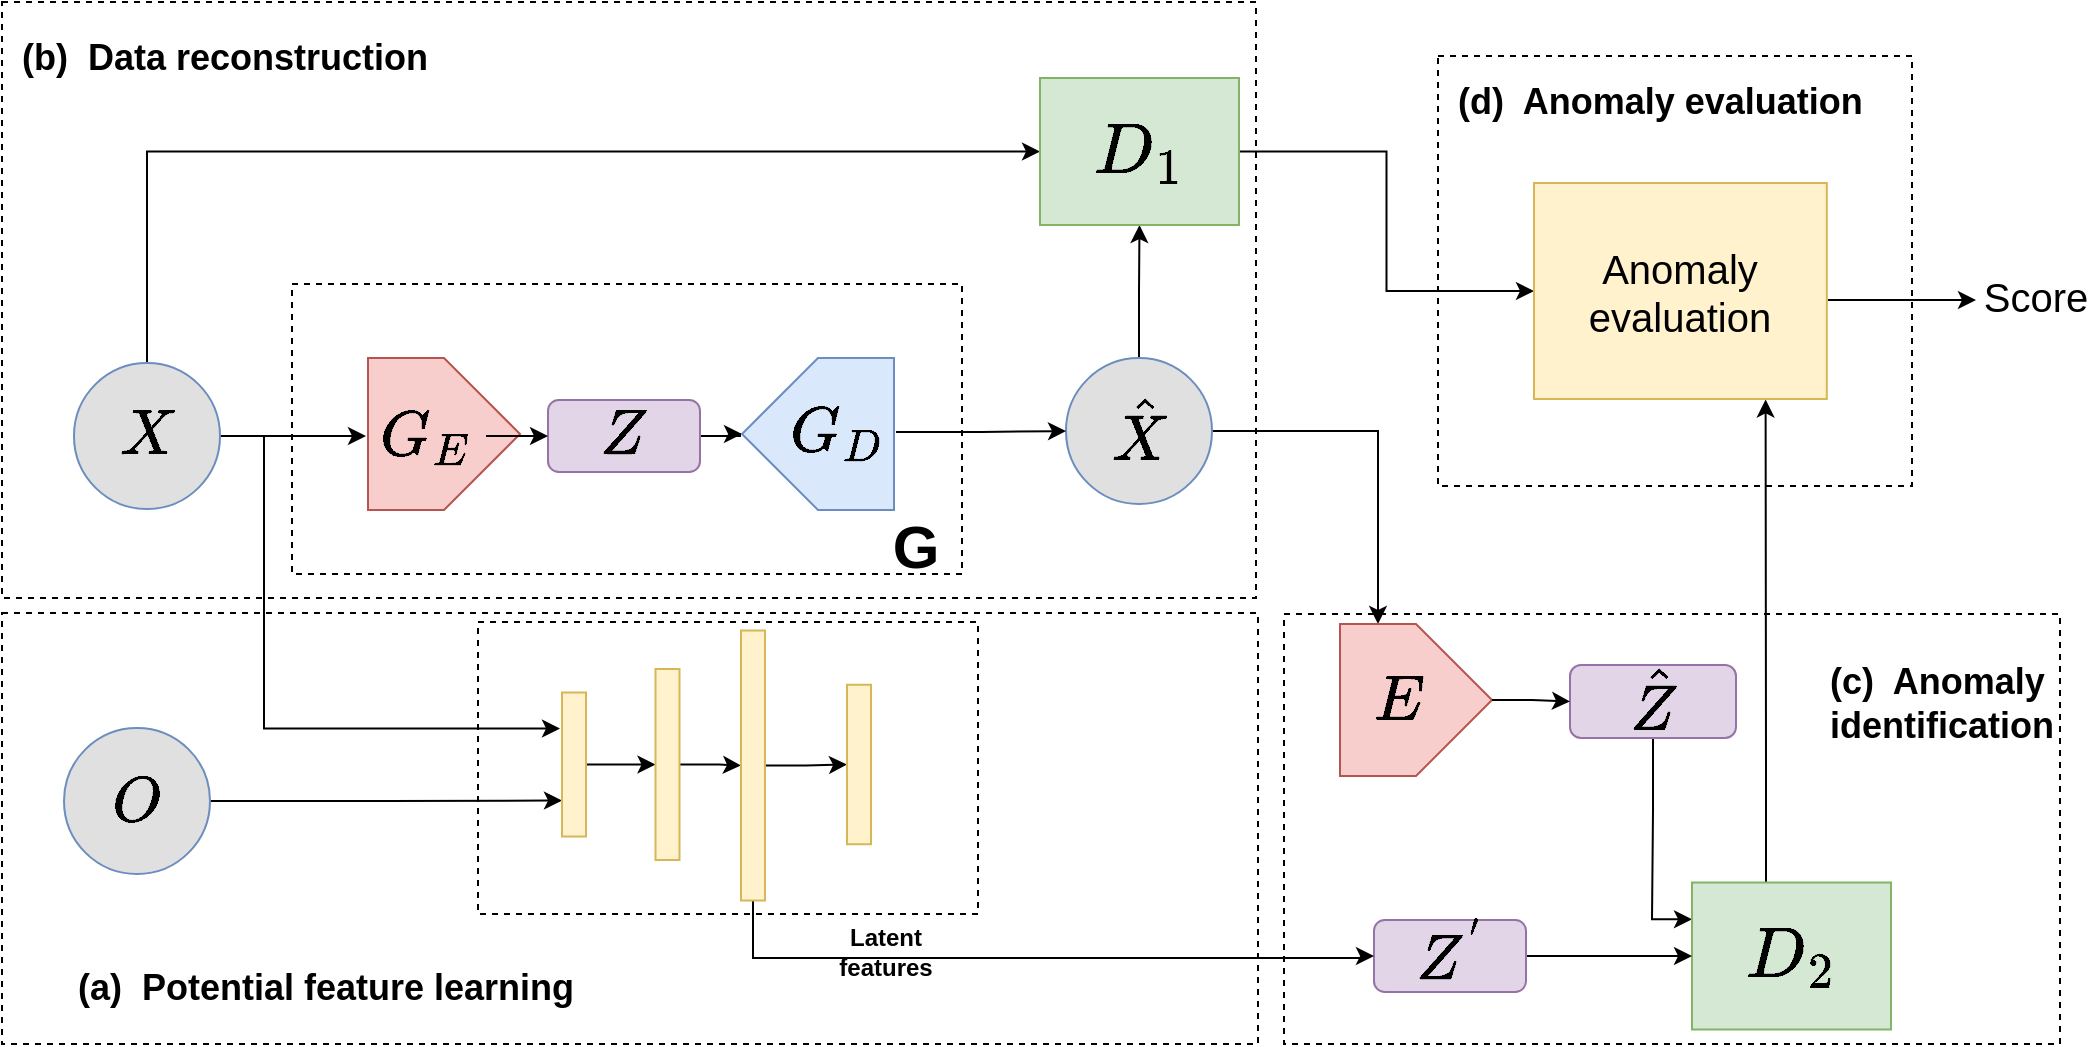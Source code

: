 <mxfile version="20.8.20" type="github">
  <diagram id="nYd4fcaXU0SXyAVUdsQ8" name="第 1 页">
    <mxGraphModel dx="1562" dy="869" grid="0" gridSize="10" guides="1" tooltips="1" connect="1" arrows="1" fold="1" page="0" pageScale="1" pageWidth="1169" pageHeight="827" background="none" math="1" shadow="0">
      <root>
        <mxCell id="0" />
        <mxCell id="1" parent="0" />
        <mxCell id="us7jS5qBIzrvhMZtxq5a-2" value="" style="rounded=0;whiteSpace=wrap;html=1;shadow=0;sketch=0;fontFamily=Helvetica;fontSize=21;dashed=1;" parent="1" vertex="1">
          <mxGeometry x="752" y="32" width="237" height="215" as="geometry" />
        </mxCell>
        <mxCell id="fpMwiv-Tk3Xv0sklxEHs-12" value="" style="rounded=0;whiteSpace=wrap;html=1;shadow=0;sketch=0;fontFamily=Helvetica;fontSize=21;dashed=1;" parent="1" vertex="1">
          <mxGeometry x="34" y="5" width="627" height="298" as="geometry" />
        </mxCell>
        <mxCell id="fpMwiv-Tk3Xv0sklxEHs-11" value="" style="rounded=0;whiteSpace=wrap;html=1;shadow=0;sketch=0;fontFamily=Helvetica;fontSize=21;dashed=1;" parent="1" vertex="1">
          <mxGeometry x="34" y="310.5" width="628" height="215.5" as="geometry" />
        </mxCell>
        <mxCell id="fpMwiv-Tk3Xv0sklxEHs-10" value="" style="rounded=0;whiteSpace=wrap;html=1;shadow=0;sketch=0;fontFamily=Helvetica;fontSize=21;dashed=1;" parent="1" vertex="1">
          <mxGeometry x="675" y="311" width="388" height="215" as="geometry" />
        </mxCell>
        <mxCell id="Qc_EctJP7L5imq-jVCZe-50" value="" style="rounded=0;whiteSpace=wrap;html=1;dashed=1;" parent="1" vertex="1">
          <mxGeometry x="272" y="315" width="250" height="146" as="geometry" />
        </mxCell>
        <mxCell id="Qc_EctJP7L5imq-jVCZe-1" value="" style="rounded=0;whiteSpace=wrap;html=1;shadow=0;sketch=0;fontFamily=Helvetica;fontSize=21;dashed=1;" parent="1" vertex="1">
          <mxGeometry x="179" y="146" width="335" height="145" as="geometry" />
        </mxCell>
        <mxCell id="Qc_EctJP7L5imq-jVCZe-2" style="edgeStyle=orthogonalEdgeStyle;rounded=0;orthogonalLoop=1;jettySize=auto;html=1;entryX=0;entryY=0.5;entryDx=0;entryDy=0;fontFamily=Helvetica;fontSize=21;fontColor=default;" parent="1" source="Qc_EctJP7L5imq-jVCZe-5" target="Qc_EctJP7L5imq-jVCZe-8" edge="1">
          <mxGeometry relative="1" as="geometry" />
        </mxCell>
        <mxCell id="Qc_EctJP7L5imq-jVCZe-51" style="edgeStyle=orthogonalEdgeStyle;rounded=0;orthogonalLoop=1;jettySize=auto;html=1;entryX=0.25;entryY=1;entryDx=0;entryDy=0;" parent="1" edge="1">
          <mxGeometry relative="1" as="geometry">
            <mxPoint x="142" y="222" as="sourcePoint" />
            <mxPoint x="313" y="368.25" as="targetPoint" />
            <Array as="points">
              <mxPoint x="165" y="222" />
              <mxPoint x="165" y="368" />
            </Array>
          </mxGeometry>
        </mxCell>
        <mxCell id="fpMwiv-Tk3Xv0sklxEHs-6" style="edgeStyle=orthogonalEdgeStyle;rounded=0;orthogonalLoop=1;jettySize=auto;html=1;entryX=0;entryY=0.5;entryDx=0;entryDy=0;" parent="1" source="Qc_EctJP7L5imq-jVCZe-5" target="Qc_EctJP7L5imq-jVCZe-34" edge="1">
          <mxGeometry relative="1" as="geometry">
            <Array as="points">
              <mxPoint x="107" y="80" />
            </Array>
          </mxGeometry>
        </mxCell>
        <mxCell id="Qc_EctJP7L5imq-jVCZe-5" value="&lt;span style=&quot;font-size: 27px;&quot;&gt;&lt;b&gt;$${X}$$&lt;/b&gt;&lt;/span&gt;" style="ellipse;whiteSpace=wrap;html=1;aspect=fixed;shadow=0;sketch=0;fontFamily=Helvetica;fontSize=18;fontColor=default;strokeColor=#6c8ebf;fillColor=#E0E0E0;" parent="1" vertex="1">
          <mxGeometry x="70" y="185.5" width="73" height="73" as="geometry" />
        </mxCell>
        <mxCell id="Qc_EctJP7L5imq-jVCZe-6" value="" style="group" parent="1" vertex="1" connectable="0">
          <mxGeometry x="216" y="183" width="309" height="127" as="geometry" />
        </mxCell>
        <mxCell id="Qc_EctJP7L5imq-jVCZe-7" value="" style="verticalLabelPosition=bottom;verticalAlign=top;html=1;shape=offPageConnector;rounded=0;size=0.5;shadow=0;sketch=0;fontFamily=Helvetica;fontSize=18;strokeColor=#b85450;fillColor=#f8cecc;rotation=-90;" parent="Qc_EctJP7L5imq-jVCZe-6" vertex="1">
          <mxGeometry x="1" width="76" height="76" as="geometry" />
        </mxCell>
        <mxCell id="Qc_EctJP7L5imq-jVCZe-8" value="&lt;b&gt;$$G_{E}$$&lt;/b&gt;" style="text;html=1;strokeColor=none;fillColor=none;align=center;verticalAlign=middle;whiteSpace=wrap;rounded=0;shadow=0;sketch=0;fontFamily=Helvetica;fontSize=27;fontColor=default;" parent="Qc_EctJP7L5imq-jVCZe-6" vertex="1">
          <mxGeometry y="24" width="60" height="30" as="geometry" />
        </mxCell>
        <mxCell id="Qc_EctJP7L5imq-jVCZe-9" style="edgeStyle=orthogonalEdgeStyle;rounded=0;orthogonalLoop=1;jettySize=auto;html=1;entryX=0.5;entryY=1;entryDx=0;entryDy=0;fontFamily=Helvetica;fontSize=21;fontColor=default;" parent="1" source="Qc_EctJP7L5imq-jVCZe-10" target="Qc_EctJP7L5imq-jVCZe-12" edge="1">
          <mxGeometry relative="1" as="geometry" />
        </mxCell>
        <mxCell id="Qc_EctJP7L5imq-jVCZe-10" value="$${Z}$$" style="rounded=1;whiteSpace=wrap;html=1;shadow=0;sketch=0;fontFamily=Helvetica;fontSize=27;fillColor=#e1d5e7;strokeColor=#9673a6;" parent="1" vertex="1">
          <mxGeometry x="307" y="204" width="76" height="36" as="geometry" />
        </mxCell>
        <mxCell id="Qc_EctJP7L5imq-jVCZe-11" value="" style="group;rotation=-180;" parent="1" vertex="1" connectable="0">
          <mxGeometry x="404" y="183" width="117" height="127.5" as="geometry" />
        </mxCell>
        <mxCell id="Qc_EctJP7L5imq-jVCZe-12" value="" style="verticalLabelPosition=bottom;verticalAlign=top;html=1;shape=offPageConnector;rounded=0;size=0.5;shadow=0;sketch=0;fontFamily=Helvetica;fontSize=18;strokeColor=#6c8ebf;fillColor=#dae8fc;rotation=-270;" parent="Qc_EctJP7L5imq-jVCZe-11" vertex="1">
          <mxGeometry width="76" height="76" as="geometry" />
        </mxCell>
        <mxCell id="Qc_EctJP7L5imq-jVCZe-13" value="&lt;b&gt;$$G_{D}$$&lt;/b&gt;" style="text;html=1;strokeColor=none;fillColor=none;align=center;verticalAlign=middle;whiteSpace=wrap;rounded=0;shadow=0;sketch=0;fontFamily=Helvetica;fontSize=27;fontColor=default;rotation=0;" parent="Qc_EctJP7L5imq-jVCZe-11" vertex="1">
          <mxGeometry x="17" y="22" width="60" height="30" as="geometry" />
        </mxCell>
        <mxCell id="Qc_EctJP7L5imq-jVCZe-14" value="&lt;b&gt;&lt;font style=&quot;font-size: 30px&quot;&gt;G&lt;/font&gt;&lt;/b&gt;" style="text;html=1;strokeColor=none;fillColor=none;align=center;verticalAlign=middle;whiteSpace=wrap;rounded=0;shadow=0;dashed=1;sketch=0;fontFamily=Helvetica;fontSize=21;fontColor=default;" parent="Qc_EctJP7L5imq-jVCZe-11" vertex="1">
          <mxGeometry x="57" y="79" width="60" height="30" as="geometry" />
        </mxCell>
        <mxCell id="Qc_EctJP7L5imq-jVCZe-15" style="edgeStyle=orthogonalEdgeStyle;rounded=0;orthogonalLoop=1;jettySize=auto;html=1;fontFamily=Helvetica;fontSize=21;fontColor=default;entryX=1;entryY=0.25;entryDx=0;entryDy=0;" parent="1" source="Qc_EctJP7L5imq-jVCZe-18" target="Qc_EctJP7L5imq-jVCZe-20" edge="1">
          <mxGeometry relative="1" as="geometry" />
        </mxCell>
        <mxCell id="Qc_EctJP7L5imq-jVCZe-16" style="edgeStyle=orthogonalEdgeStyle;rounded=0;orthogonalLoop=1;jettySize=auto;html=1;entryX=0.5;entryY=1;entryDx=0;entryDy=0;fontFamily=Helvetica;fontSize=30;fontColor=default;" parent="1" source="Qc_EctJP7L5imq-jVCZe-18" target="Qc_EctJP7L5imq-jVCZe-34" edge="1">
          <mxGeometry relative="1" as="geometry" />
        </mxCell>
        <mxCell id="Qc_EctJP7L5imq-jVCZe-18" value="&lt;span style=&quot;font-size: 27px;&quot;&gt;&lt;b&gt;$$\hat{X}$$&lt;/b&gt;&lt;/span&gt;" style="ellipse;whiteSpace=wrap;html=1;aspect=fixed;shadow=0;sketch=0;fontFamily=Helvetica;fontSize=18;fontColor=default;strokeColor=#6c8ebf;fillColor=#E0E0E0;" parent="1" vertex="1">
          <mxGeometry x="566" y="183" width="73" height="73" as="geometry" />
        </mxCell>
        <mxCell id="Qc_EctJP7L5imq-jVCZe-19" value="" style="group" parent="1" vertex="1" connectable="0">
          <mxGeometry x="702" y="316" width="77" height="76" as="geometry" />
        </mxCell>
        <mxCell id="Qc_EctJP7L5imq-jVCZe-20" value="" style="verticalLabelPosition=bottom;verticalAlign=top;html=1;shape=offPageConnector;rounded=0;size=0.5;shadow=0;sketch=0;fontFamily=Helvetica;fontSize=18;strokeColor=#b85450;fillColor=#f8cecc;rotation=-90;" parent="Qc_EctJP7L5imq-jVCZe-19" vertex="1">
          <mxGeometry x="1" width="76" height="76" as="geometry" />
        </mxCell>
        <mxCell id="Qc_EctJP7L5imq-jVCZe-21" value="&lt;b&gt;$${E}$$&lt;/b&gt;" style="text;html=1;strokeColor=none;fillColor=none;align=center;verticalAlign=middle;whiteSpace=wrap;rounded=0;shadow=0;sketch=0;fontFamily=Helvetica;fontSize=27;fontColor=default;" parent="Qc_EctJP7L5imq-jVCZe-19" vertex="1">
          <mxGeometry y="24" width="60" height="30" as="geometry" />
        </mxCell>
        <mxCell id="Qc_EctJP7L5imq-jVCZe-22" style="edgeStyle=orthogonalEdgeStyle;rounded=0;orthogonalLoop=1;jettySize=auto;html=1;entryX=0;entryY=0.25;entryDx=0;entryDy=0;fontFamily=Helvetica;fontSize=30;fontColor=default;" parent="1" source="Qc_EctJP7L5imq-jVCZe-23" target="Qc_EctJP7L5imq-jVCZe-29" edge="1">
          <mxGeometry relative="1" as="geometry" />
        </mxCell>
        <mxCell id="Qc_EctJP7L5imq-jVCZe-23" value="$$\hat{Z}$$" style="rounded=1;whiteSpace=wrap;html=1;shadow=0;sketch=0;fontFamily=Helvetica;fontSize=27;fillColor=#e1d5e7;strokeColor=#9673a6;" parent="1" vertex="1">
          <mxGeometry x="818" y="336.5" width="83" height="36.5" as="geometry" />
        </mxCell>
        <mxCell id="Qc_EctJP7L5imq-jVCZe-24" style="edgeStyle=orthogonalEdgeStyle;rounded=0;orthogonalLoop=1;jettySize=auto;html=1;fontFamily=Helvetica;fontSize=21;fontColor=default;entryX=0;entryY=0.5;entryDx=0;entryDy=0;" parent="1" source="Qc_EctJP7L5imq-jVCZe-13" target="Qc_EctJP7L5imq-jVCZe-18" edge="1">
          <mxGeometry relative="1" as="geometry">
            <mxPoint x="564" y="218" as="targetPoint" />
          </mxGeometry>
        </mxCell>
        <mxCell id="Qc_EctJP7L5imq-jVCZe-25" style="edgeStyle=orthogonalEdgeStyle;rounded=0;orthogonalLoop=1;jettySize=auto;html=1;entryX=0;entryY=0.5;entryDx=0;entryDy=0;fontFamily=Helvetica;fontSize=21;fontColor=default;" parent="1" source="Qc_EctJP7L5imq-jVCZe-8" target="Qc_EctJP7L5imq-jVCZe-10" edge="1">
          <mxGeometry relative="1" as="geometry" />
        </mxCell>
        <mxCell id="Qc_EctJP7L5imq-jVCZe-26" style="edgeStyle=orthogonalEdgeStyle;rounded=0;orthogonalLoop=1;jettySize=auto;html=1;entryX=0;entryY=0.5;entryDx=0;entryDy=0;fontFamily=Helvetica;fontSize=21;fontColor=default;" parent="1" source="Qc_EctJP7L5imq-jVCZe-20" target="Qc_EctJP7L5imq-jVCZe-23" edge="1">
          <mxGeometry relative="1" as="geometry" />
        </mxCell>
        <mxCell id="us7jS5qBIzrvhMZtxq5a-3" style="edgeStyle=orthogonalEdgeStyle;rounded=0;orthogonalLoop=1;jettySize=auto;html=1;entryX=0.791;entryY=1.002;entryDx=0;entryDy=0;entryPerimeter=0;fontSize=20;" parent="1" source="Qc_EctJP7L5imq-jVCZe-29" target="us7jS5qBIzrvhMZtxq5a-1" edge="1">
          <mxGeometry relative="1" as="geometry">
            <Array as="points">
              <mxPoint x="916" y="384" />
              <mxPoint x="916" y="384" />
            </Array>
          </mxGeometry>
        </mxCell>
        <mxCell id="Qc_EctJP7L5imq-jVCZe-29" value="$$D_{2}$$" style="rounded=0;whiteSpace=wrap;html=1;shadow=0;sketch=0;fontFamily=Helvetica;fontSize=30;strokeColor=#82b366;fillColor=#d5e8d4;" parent="1" vertex="1">
          <mxGeometry x="879" y="445.25" width="99.49" height="73.5" as="geometry" />
        </mxCell>
        <mxCell id="Qc_EctJP7L5imq-jVCZe-30" style="edgeStyle=orthogonalEdgeStyle;rounded=0;orthogonalLoop=1;jettySize=auto;html=1;entryX=0;entryY=0.5;entryDx=0;entryDy=0;fontFamily=Helvetica;fontSize=30;fontColor=default;" parent="1" source="Qc_EctJP7L5imq-jVCZe-31" target="Qc_EctJP7L5imq-jVCZe-29" edge="1">
          <mxGeometry relative="1" as="geometry" />
        </mxCell>
        <mxCell id="Qc_EctJP7L5imq-jVCZe-31" value="$$Z^{&#39;}$$" style="rounded=1;whiteSpace=wrap;html=1;shadow=0;sketch=0;fontFamily=Helvetica;fontSize=27;fillColor=#e1d5e7;strokeColor=#9673a6;" parent="1" vertex="1">
          <mxGeometry x="720" y="464" width="76" height="36" as="geometry" />
        </mxCell>
        <mxCell id="us7jS5qBIzrvhMZtxq5a-4" style="edgeStyle=orthogonalEdgeStyle;rounded=0;orthogonalLoop=1;jettySize=auto;html=1;entryX=0;entryY=0.5;entryDx=0;entryDy=0;fontSize=20;" parent="1" source="Qc_EctJP7L5imq-jVCZe-34" target="us7jS5qBIzrvhMZtxq5a-1" edge="1">
          <mxGeometry relative="1" as="geometry" />
        </mxCell>
        <mxCell id="Qc_EctJP7L5imq-jVCZe-34" value="$$D_{1}$$" style="rounded=0;whiteSpace=wrap;html=1;shadow=0;sketch=0;fontFamily=Helvetica;fontSize=30;strokeColor=#82b366;fillColor=#d5e8d4;" parent="1" vertex="1">
          <mxGeometry x="553" y="43" width="99.49" height="73.5" as="geometry" />
        </mxCell>
        <mxCell id="Qc_EctJP7L5imq-jVCZe-52" style="edgeStyle=orthogonalEdgeStyle;rounded=0;orthogonalLoop=1;jettySize=auto;html=1;entryX=0.75;entryY=1;entryDx=0;entryDy=0;" parent="1" source="Qc_EctJP7L5imq-jVCZe-40" target="Qc_EctJP7L5imq-jVCZe-43" edge="1">
          <mxGeometry relative="1" as="geometry" />
        </mxCell>
        <mxCell id="Qc_EctJP7L5imq-jVCZe-40" value="&lt;span style=&quot;font-size: 27px;&quot;&gt;&lt;b&gt;$${O}$$&lt;/b&gt;&lt;/span&gt;" style="ellipse;whiteSpace=wrap;html=1;aspect=fixed;shadow=0;sketch=0;fontFamily=Helvetica;fontSize=18;fontColor=default;strokeColor=#6c8ebf;fillColor=#E0E0E0;" parent="1" vertex="1">
          <mxGeometry x="65" y="368" width="73" height="73" as="geometry" />
        </mxCell>
        <mxCell id="Qc_EctJP7L5imq-jVCZe-54" style="edgeStyle=orthogonalEdgeStyle;rounded=0;orthogonalLoop=1;jettySize=auto;html=1;" parent="1" source="Qc_EctJP7L5imq-jVCZe-43" target="Qc_EctJP7L5imq-jVCZe-45" edge="1">
          <mxGeometry relative="1" as="geometry" />
        </mxCell>
        <mxCell id="Qc_EctJP7L5imq-jVCZe-43" value="" style="rounded=0;whiteSpace=wrap;html=1;fillColor=#fff2cc;strokeColor=#d6b656;rotation=90;" parent="1" vertex="1">
          <mxGeometry x="284" y="380.25" width="72" height="12" as="geometry" />
        </mxCell>
        <mxCell id="Qc_EctJP7L5imq-jVCZe-55" style="edgeStyle=orthogonalEdgeStyle;rounded=0;orthogonalLoop=1;jettySize=auto;html=1;entryX=0.5;entryY=1;entryDx=0;entryDy=0;" parent="1" source="Qc_EctJP7L5imq-jVCZe-45" target="Qc_EctJP7L5imq-jVCZe-46" edge="1">
          <mxGeometry relative="1" as="geometry" />
        </mxCell>
        <mxCell id="Qc_EctJP7L5imq-jVCZe-45" value="" style="rounded=0;whiteSpace=wrap;html=1;fillColor=#fff2cc;strokeColor=#d6b656;rotation=90;" parent="1" vertex="1">
          <mxGeometry x="319" y="380.25" width="95.5" height="12" as="geometry" />
        </mxCell>
        <mxCell id="Qc_EctJP7L5imq-jVCZe-56" style="edgeStyle=orthogonalEdgeStyle;rounded=0;orthogonalLoop=1;jettySize=auto;html=1;entryX=0.5;entryY=1;entryDx=0;entryDy=0;" parent="1" source="Qc_EctJP7L5imq-jVCZe-46" target="Qc_EctJP7L5imq-jVCZe-47" edge="1">
          <mxGeometry relative="1" as="geometry" />
        </mxCell>
        <mxCell id="Qc_EctJP7L5imq-jVCZe-57" style="edgeStyle=orthogonalEdgeStyle;rounded=0;orthogonalLoop=1;jettySize=auto;html=1;entryX=0;entryY=0.5;entryDx=0;entryDy=0;" parent="1" source="Qc_EctJP7L5imq-jVCZe-46" target="Qc_EctJP7L5imq-jVCZe-31" edge="1">
          <mxGeometry relative="1" as="geometry">
            <Array as="points">
              <mxPoint x="410" y="483" />
              <mxPoint x="716" y="483" />
            </Array>
          </mxGeometry>
        </mxCell>
        <mxCell id="Qc_EctJP7L5imq-jVCZe-46" value="" style="rounded=0;whiteSpace=wrap;html=1;fillColor=#fff2cc;strokeColor=#d6b656;rotation=90;" parent="1" vertex="1">
          <mxGeometry x="342" y="380.75" width="135" height="12" as="geometry" />
        </mxCell>
        <mxCell id="Qc_EctJP7L5imq-jVCZe-47" value="" style="rounded=0;whiteSpace=wrap;html=1;fillColor=#fff2cc;strokeColor=#d6b656;rotation=90;" parent="1" vertex="1">
          <mxGeometry x="422.63" y="380.25" width="79.75" height="12" as="geometry" />
        </mxCell>
        <mxCell id="Qc_EctJP7L5imq-jVCZe-60" value="&lt;b&gt;Latent features&lt;/b&gt;" style="text;html=1;strokeColor=none;fillColor=none;align=center;verticalAlign=middle;whiteSpace=wrap;rounded=0;" parent="1" vertex="1">
          <mxGeometry x="446" y="465" width="60" height="30" as="geometry" />
        </mxCell>
        <mxCell id="fpMwiv-Tk3Xv0sklxEHs-7" value="&lt;b style=&quot;&quot;&gt;&lt;font style=&quot;font-size: 18px;&quot;&gt;(a)&amp;nbsp; Potential feature learning&lt;/font&gt;&lt;/b&gt;" style="text;html=1;strokeColor=none;fillColor=none;align=left;verticalAlign=middle;whiteSpace=wrap;rounded=0;" parent="1" vertex="1">
          <mxGeometry x="70" y="483" width="382" height="30" as="geometry" />
        </mxCell>
        <mxCell id="fpMwiv-Tk3Xv0sklxEHs-13" value="&lt;b style=&quot;&quot;&gt;&lt;font style=&quot;font-size: 18px;&quot;&gt;(b)&amp;nbsp; Data reconstruction&lt;/font&gt;&lt;/b&gt;" style="text;html=1;strokeColor=none;fillColor=none;align=left;verticalAlign=middle;whiteSpace=wrap;rounded=0;" parent="1" vertex="1">
          <mxGeometry x="42" y="18" width="500" height="30" as="geometry" />
        </mxCell>
        <mxCell id="fpMwiv-Tk3Xv0sklxEHs-14" value="&lt;div style=&quot;&quot;&gt;&lt;b style=&quot;background-color: initial;&quot;&gt;&lt;font style=&quot;font-size: 18px;&quot;&gt;(c)&amp;nbsp; Anomaly identification&amp;nbsp;&lt;/font&gt;&lt;/b&gt;&lt;/div&gt;" style="text;html=1;strokeColor=none;fillColor=none;align=left;verticalAlign=middle;whiteSpace=wrap;rounded=0;" parent="1" vertex="1">
          <mxGeometry x="946.4" y="315" width="114" height="81" as="geometry" />
        </mxCell>
        <mxCell id="us7jS5qBIzrvhMZtxq5a-1" value="&lt;font style=&quot;font-size: 20px;&quot;&gt;Anomaly evaluation&lt;/font&gt;" style="rounded=0;whiteSpace=wrap;html=1;fillColor=#fff2cc;strokeColor=#d6b656;" parent="1" vertex="1">
          <mxGeometry x="800" y="95.5" width="146.4" height="108" as="geometry" />
        </mxCell>
        <mxCell id="us7jS5qBIzrvhMZtxq5a-5" value="" style="endArrow=classic;html=1;rounded=0;fontSize=20;" parent="1" edge="1">
          <mxGeometry width="50" height="50" relative="1" as="geometry">
            <mxPoint x="947" y="154" as="sourcePoint" />
            <mxPoint x="1021" y="154" as="targetPoint" />
          </mxGeometry>
        </mxCell>
        <mxCell id="us7jS5qBIzrvhMZtxq5a-6" value="Score" style="text;html=1;strokeColor=none;fillColor=none;align=center;verticalAlign=middle;whiteSpace=wrap;rounded=0;fontSize=20;" parent="1" vertex="1">
          <mxGeometry x="1021" y="137" width="60" height="30" as="geometry" />
        </mxCell>
        <mxCell id="us7jS5qBIzrvhMZtxq5a-7" value="&lt;b style=&quot;&quot;&gt;&lt;font style=&quot;font-size: 18px;&quot;&gt;(d)&amp;nbsp; &lt;/font&gt;&lt;/b&gt;&lt;span style=&quot;font-size: 18px;&quot;&gt;&lt;b&gt;Anomaly evaluation&amp;nbsp;&lt;/b&gt;&lt;/span&gt;" style="text;html=1;strokeColor=none;fillColor=none;align=left;verticalAlign=middle;whiteSpace=wrap;rounded=0;" parent="1" vertex="1">
          <mxGeometry x="760" y="40" width="218" height="30" as="geometry" />
        </mxCell>
      </root>
    </mxGraphModel>
  </diagram>
</mxfile>
